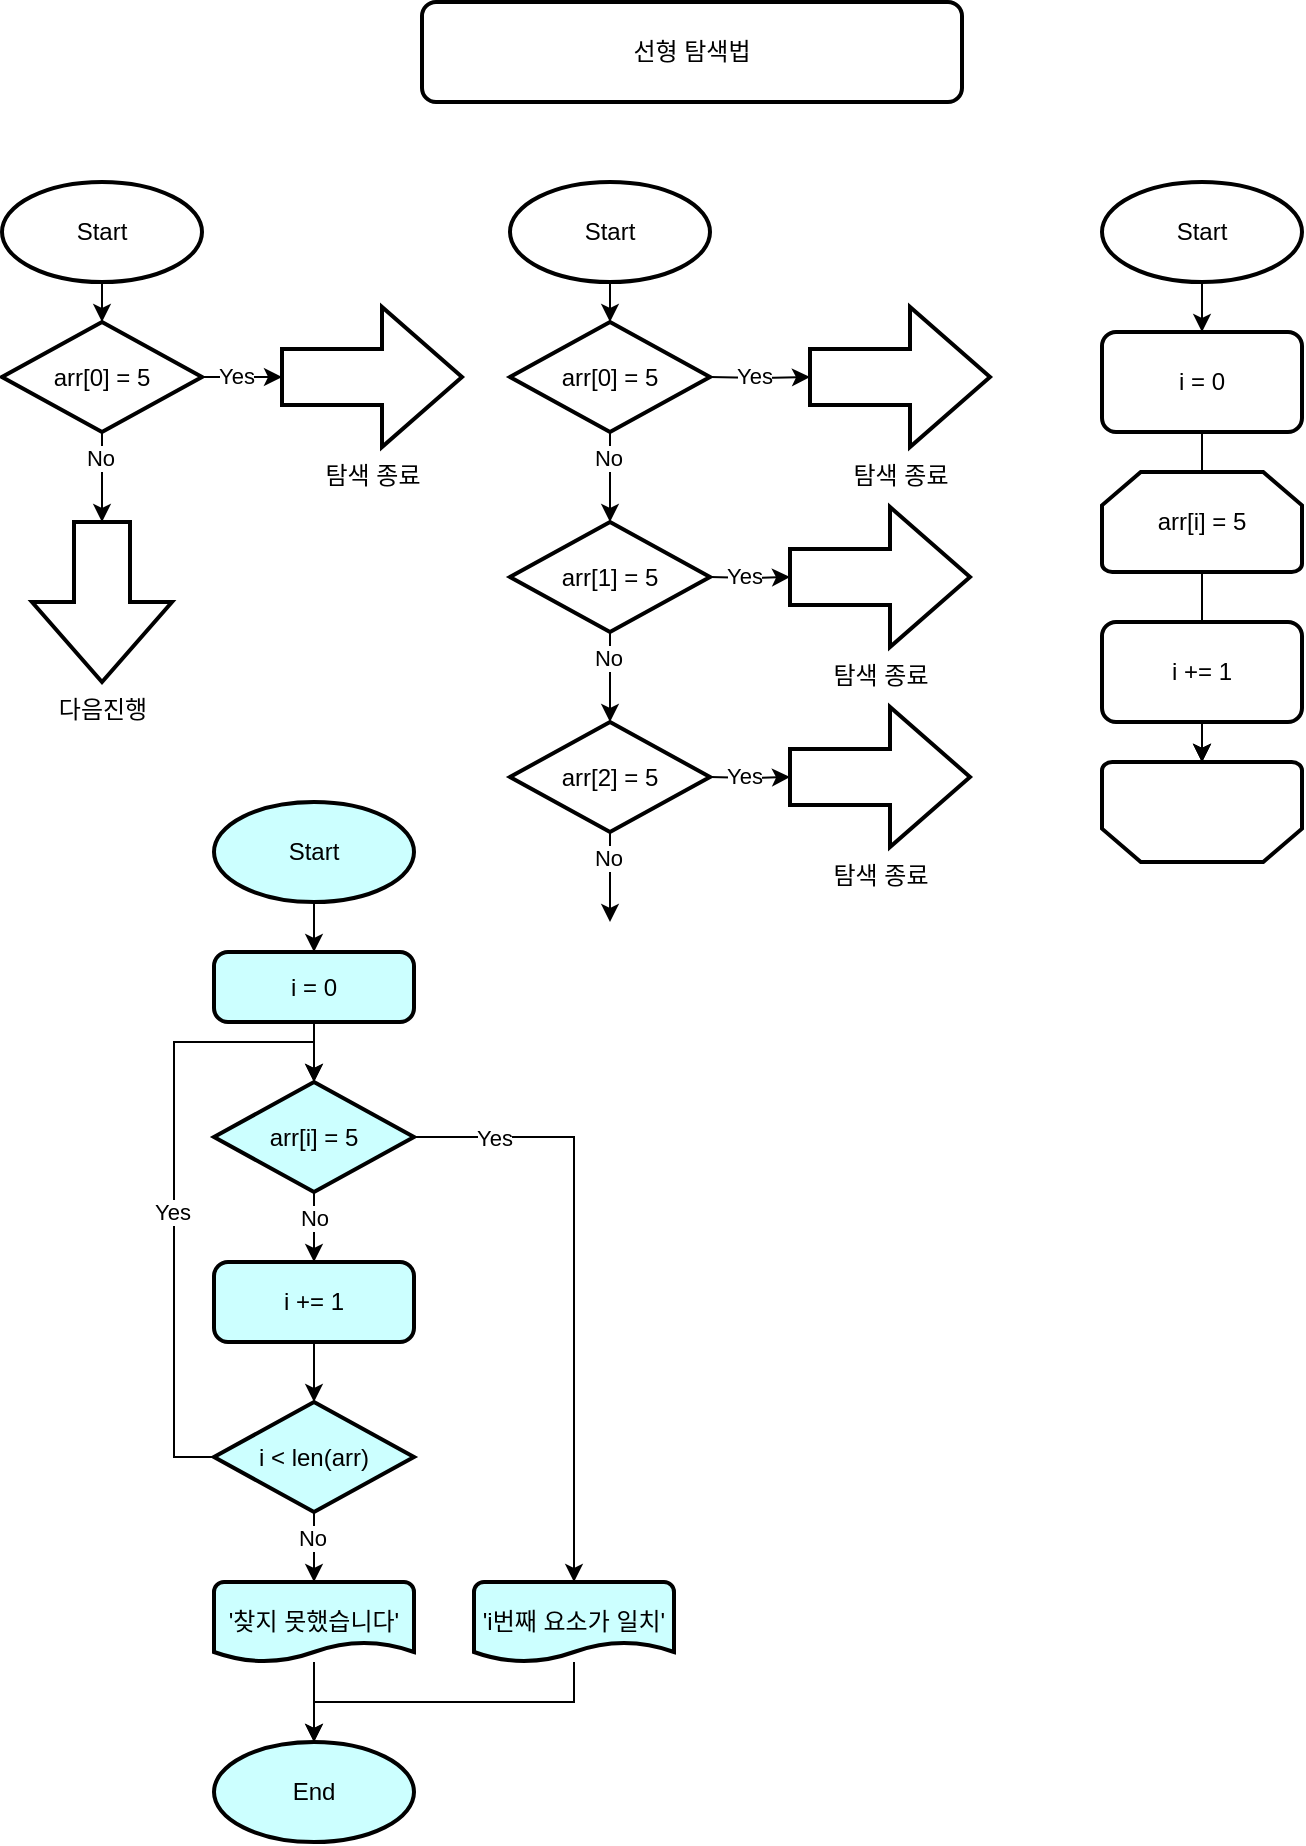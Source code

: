 <mxfile version="16.5.1" type="device"><diagram id="DT0dlWrZ1P6EHhS9E7y3" name="페이지-1"><mxGraphModel dx="638" dy="811" grid="1" gridSize="10" guides="1" tooltips="1" connect="1" arrows="1" fold="1" page="1" pageScale="1" pageWidth="827" pageHeight="1169" math="0" shadow="0"><root><mxCell id="0"/><mxCell id="1" parent="0"/><mxCell id="kinlsk4jrxkKvk0s5QNc-42" style="edgeStyle=orthogonalEdgeStyle;rounded=0;orthogonalLoop=1;jettySize=auto;html=1;" edge="1" parent="1" source="kinlsk4jrxkKvk0s5QNc-39" target="kinlsk4jrxkKvk0s5QNc-40"><mxGeometry relative="1" as="geometry"/></mxCell><mxCell id="kinlsk4jrxkKvk0s5QNc-1" value="선형 탐색법" style="rounded=1;whiteSpace=wrap;html=1;absoluteArcSize=1;arcSize=14;strokeWidth=2;" vertex="1" parent="1"><mxGeometry x="250" y="30" width="270" height="50" as="geometry"/></mxCell><mxCell id="kinlsk4jrxkKvk0s5QNc-6" style="edgeStyle=orthogonalEdgeStyle;rounded=0;orthogonalLoop=1;jettySize=auto;html=1;entryX=0.5;entryY=0;entryDx=0;entryDy=0;entryPerimeter=0;" edge="1" parent="1" source="kinlsk4jrxkKvk0s5QNc-2" target="kinlsk4jrxkKvk0s5QNc-3"><mxGeometry relative="1" as="geometry"/></mxCell><mxCell id="kinlsk4jrxkKvk0s5QNc-2" value="Start" style="strokeWidth=2;html=1;shape=mxgraph.flowchart.start_1;whiteSpace=wrap;" vertex="1" parent="1"><mxGeometry x="40" y="120" width="100" height="50" as="geometry"/></mxCell><mxCell id="kinlsk4jrxkKvk0s5QNc-7" style="edgeStyle=orthogonalEdgeStyle;rounded=0;orthogonalLoop=1;jettySize=auto;html=1;entryX=0;entryY=0.5;entryDx=0;entryDy=0;entryPerimeter=0;" edge="1" parent="1" source="kinlsk4jrxkKvk0s5QNc-3" target="kinlsk4jrxkKvk0s5QNc-5"><mxGeometry relative="1" as="geometry"/></mxCell><mxCell id="kinlsk4jrxkKvk0s5QNc-9" value="No" style="edgeLabel;html=1;align=center;verticalAlign=middle;resizable=0;points=[];" vertex="1" connectable="0" parent="kinlsk4jrxkKvk0s5QNc-7"><mxGeometry x="-0.447" y="-1" relative="1" as="geometry"><mxPoint as="offset"/></mxGeometry></mxCell><mxCell id="kinlsk4jrxkKvk0s5QNc-8" style="edgeStyle=orthogonalEdgeStyle;rounded=0;orthogonalLoop=1;jettySize=auto;html=1;entryX=0;entryY=0.5;entryDx=0;entryDy=0;entryPerimeter=0;" edge="1" parent="1" source="kinlsk4jrxkKvk0s5QNc-3" target="kinlsk4jrxkKvk0s5QNc-4"><mxGeometry relative="1" as="geometry"/></mxCell><mxCell id="kinlsk4jrxkKvk0s5QNc-10" value="Yes" style="edgeLabel;html=1;align=center;verticalAlign=middle;resizable=0;points=[];" vertex="1" connectable="0" parent="kinlsk4jrxkKvk0s5QNc-8"><mxGeometry x="-0.156" y="1" relative="1" as="geometry"><mxPoint as="offset"/></mxGeometry></mxCell><mxCell id="kinlsk4jrxkKvk0s5QNc-3" value="arr[0] = 5" style="strokeWidth=2;html=1;shape=mxgraph.flowchart.decision;whiteSpace=wrap;" vertex="1" parent="1"><mxGeometry x="40" y="190" width="100" height="55" as="geometry"/></mxCell><mxCell id="kinlsk4jrxkKvk0s5QNc-4" value="탐색 종료" style="verticalLabelPosition=bottom;verticalAlign=top;html=1;strokeWidth=2;shape=mxgraph.arrows2.arrow;dy=0.6;dx=40;notch=0;" vertex="1" parent="1"><mxGeometry x="180" y="182.5" width="90" height="70" as="geometry"/></mxCell><mxCell id="kinlsk4jrxkKvk0s5QNc-5" value="다음진행" style="verticalLabelPosition=bottom;verticalAlign=top;html=1;strokeWidth=2;shape=mxgraph.arrows2.arrow;dy=0.6;dx=40;notch=0;direction=south;" vertex="1" parent="1"><mxGeometry x="55" y="290" width="70" height="80" as="geometry"/></mxCell><mxCell id="kinlsk4jrxkKvk0s5QNc-11" style="edgeStyle=orthogonalEdgeStyle;rounded=0;orthogonalLoop=1;jettySize=auto;html=1;entryX=0.5;entryY=0;entryDx=0;entryDy=0;entryPerimeter=0;" edge="1" parent="1" source="kinlsk4jrxkKvk0s5QNc-12" target="kinlsk4jrxkKvk0s5QNc-17"><mxGeometry relative="1" as="geometry"/></mxCell><mxCell id="kinlsk4jrxkKvk0s5QNc-12" value="Start" style="strokeWidth=2;html=1;shape=mxgraph.flowchart.start_1;whiteSpace=wrap;" vertex="1" parent="1"><mxGeometry x="294" y="120" width="100" height="50" as="geometry"/></mxCell><mxCell id="kinlsk4jrxkKvk0s5QNc-13" style="edgeStyle=orthogonalEdgeStyle;rounded=0;orthogonalLoop=1;jettySize=auto;html=1;entryX=0;entryY=0.5;entryDx=0;entryDy=0;entryPerimeter=0;" edge="1" parent="1" source="kinlsk4jrxkKvk0s5QNc-17"><mxGeometry relative="1" as="geometry"><mxPoint x="344" y="290.0" as="targetPoint"/></mxGeometry></mxCell><mxCell id="kinlsk4jrxkKvk0s5QNc-14" value="No" style="edgeLabel;html=1;align=center;verticalAlign=middle;resizable=0;points=[];" vertex="1" connectable="0" parent="kinlsk4jrxkKvk0s5QNc-13"><mxGeometry x="-0.447" y="-1" relative="1" as="geometry"><mxPoint as="offset"/></mxGeometry></mxCell><mxCell id="kinlsk4jrxkKvk0s5QNc-17" value="arr[0] = 5" style="strokeWidth=2;html=1;shape=mxgraph.flowchart.decision;whiteSpace=wrap;" vertex="1" parent="1"><mxGeometry x="294" y="190" width="100" height="55" as="geometry"/></mxCell><mxCell id="kinlsk4jrxkKvk0s5QNc-18" style="edgeStyle=orthogonalEdgeStyle;rounded=0;orthogonalLoop=1;jettySize=auto;html=1;entryX=0;entryY=0.5;entryDx=0;entryDy=0;entryPerimeter=0;" edge="1" parent="1" source="kinlsk4jrxkKvk0s5QNc-20"><mxGeometry relative="1" as="geometry"><mxPoint x="344" y="390.0" as="targetPoint"/></mxGeometry></mxCell><mxCell id="kinlsk4jrxkKvk0s5QNc-19" value="No" style="edgeLabel;html=1;align=center;verticalAlign=middle;resizable=0;points=[];" vertex="1" connectable="0" parent="kinlsk4jrxkKvk0s5QNc-18"><mxGeometry x="-0.447" y="-1" relative="1" as="geometry"><mxPoint as="offset"/></mxGeometry></mxCell><mxCell id="kinlsk4jrxkKvk0s5QNc-20" value="arr[1] = 5" style="strokeWidth=2;html=1;shape=mxgraph.flowchart.decision;whiteSpace=wrap;" vertex="1" parent="1"><mxGeometry x="294" y="290" width="100" height="55" as="geometry"/></mxCell><mxCell id="kinlsk4jrxkKvk0s5QNc-21" style="edgeStyle=orthogonalEdgeStyle;rounded=0;orthogonalLoop=1;jettySize=auto;html=1;entryX=0;entryY=0.5;entryDx=0;entryDy=0;entryPerimeter=0;" edge="1" parent="1" source="kinlsk4jrxkKvk0s5QNc-23"><mxGeometry relative="1" as="geometry"><mxPoint x="344" y="490.0" as="targetPoint"/></mxGeometry></mxCell><mxCell id="kinlsk4jrxkKvk0s5QNc-22" value="No" style="edgeLabel;html=1;align=center;verticalAlign=middle;resizable=0;points=[];" vertex="1" connectable="0" parent="kinlsk4jrxkKvk0s5QNc-21"><mxGeometry x="-0.447" y="-1" relative="1" as="geometry"><mxPoint as="offset"/></mxGeometry></mxCell><mxCell id="kinlsk4jrxkKvk0s5QNc-23" value="arr[2] = 5" style="strokeWidth=2;html=1;shape=mxgraph.flowchart.decision;whiteSpace=wrap;" vertex="1" parent="1"><mxGeometry x="294" y="390" width="100" height="55" as="geometry"/></mxCell><mxCell id="kinlsk4jrxkKvk0s5QNc-24" style="edgeStyle=orthogonalEdgeStyle;rounded=0;orthogonalLoop=1;jettySize=auto;html=1;entryX=0;entryY=0.5;entryDx=0;entryDy=0;entryPerimeter=0;" edge="1" parent="1" target="kinlsk4jrxkKvk0s5QNc-26"><mxGeometry relative="1" as="geometry"><mxPoint x="394" y="317.5" as="sourcePoint"/></mxGeometry></mxCell><mxCell id="kinlsk4jrxkKvk0s5QNc-25" value="Yes" style="edgeLabel;html=1;align=center;verticalAlign=middle;resizable=0;points=[];" vertex="1" connectable="0" parent="kinlsk4jrxkKvk0s5QNc-24"><mxGeometry x="-0.156" y="1" relative="1" as="geometry"><mxPoint as="offset"/></mxGeometry></mxCell><mxCell id="kinlsk4jrxkKvk0s5QNc-26" value="탐색 종료" style="verticalLabelPosition=bottom;verticalAlign=top;html=1;strokeWidth=2;shape=mxgraph.arrows2.arrow;dy=0.6;dx=40;notch=0;" vertex="1" parent="1"><mxGeometry x="434" y="282.5" width="90" height="70" as="geometry"/></mxCell><mxCell id="kinlsk4jrxkKvk0s5QNc-27" style="edgeStyle=orthogonalEdgeStyle;rounded=0;orthogonalLoop=1;jettySize=auto;html=1;entryX=0;entryY=0.5;entryDx=0;entryDy=0;entryPerimeter=0;" edge="1" parent="1" target="kinlsk4jrxkKvk0s5QNc-29"><mxGeometry relative="1" as="geometry"><mxPoint x="394" y="417.5" as="sourcePoint"/></mxGeometry></mxCell><mxCell id="kinlsk4jrxkKvk0s5QNc-28" value="Yes" style="edgeLabel;html=1;align=center;verticalAlign=middle;resizable=0;points=[];" vertex="1" connectable="0" parent="kinlsk4jrxkKvk0s5QNc-27"><mxGeometry x="-0.156" y="1" relative="1" as="geometry"><mxPoint as="offset"/></mxGeometry></mxCell><mxCell id="kinlsk4jrxkKvk0s5QNc-29" value="탐색 종료" style="verticalLabelPosition=bottom;verticalAlign=top;html=1;strokeWidth=2;shape=mxgraph.arrows2.arrow;dy=0.6;dx=40;notch=0;" vertex="1" parent="1"><mxGeometry x="434" y="382.5" width="90" height="70" as="geometry"/></mxCell><mxCell id="kinlsk4jrxkKvk0s5QNc-30" style="edgeStyle=orthogonalEdgeStyle;rounded=0;orthogonalLoop=1;jettySize=auto;html=1;entryX=0;entryY=0.5;entryDx=0;entryDy=0;entryPerimeter=0;" edge="1" parent="1" target="kinlsk4jrxkKvk0s5QNc-32"><mxGeometry relative="1" as="geometry"><mxPoint x="394" y="217.5" as="sourcePoint"/></mxGeometry></mxCell><mxCell id="kinlsk4jrxkKvk0s5QNc-31" value="Yes" style="edgeLabel;html=1;align=center;verticalAlign=middle;resizable=0;points=[];" vertex="1" connectable="0" parent="kinlsk4jrxkKvk0s5QNc-30"><mxGeometry x="-0.156" y="1" relative="1" as="geometry"><mxPoint as="offset"/></mxGeometry></mxCell><mxCell id="kinlsk4jrxkKvk0s5QNc-32" value="탐색 종료" style="verticalLabelPosition=bottom;verticalAlign=top;html=1;strokeWidth=2;shape=mxgraph.arrows2.arrow;dy=0.6;dx=40;notch=0;" vertex="1" parent="1"><mxGeometry x="444" y="182.5" width="90" height="70" as="geometry"/></mxCell><mxCell id="kinlsk4jrxkKvk0s5QNc-43" value="" style="edgeStyle=orthogonalEdgeStyle;rounded=0;orthogonalLoop=1;jettySize=auto;html=1;" edge="1" parent="1" source="kinlsk4jrxkKvk0s5QNc-34" target="kinlsk4jrxkKvk0s5QNc-40"><mxGeometry relative="1" as="geometry"/></mxCell><mxCell id="kinlsk4jrxkKvk0s5QNc-34" value="arr[i] = 5" style="strokeWidth=2;html=1;shape=mxgraph.flowchart.loop_limit;whiteSpace=wrap;" vertex="1" parent="1"><mxGeometry x="590" y="265" width="100" height="50" as="geometry"/></mxCell><mxCell id="kinlsk4jrxkKvk0s5QNc-45" value="" style="edgeStyle=orthogonalEdgeStyle;rounded=0;orthogonalLoop=1;jettySize=auto;html=1;" edge="1" parent="1" source="kinlsk4jrxkKvk0s5QNc-37" target="kinlsk4jrxkKvk0s5QNc-40"><mxGeometry relative="1" as="geometry"/></mxCell><mxCell id="kinlsk4jrxkKvk0s5QNc-37" value="i += 1" style="rounded=1;whiteSpace=wrap;html=1;absoluteArcSize=1;arcSize=14;strokeWidth=2;" vertex="1" parent="1"><mxGeometry x="590" y="340" width="100" height="50" as="geometry"/></mxCell><mxCell id="kinlsk4jrxkKvk0s5QNc-41" style="edgeStyle=orthogonalEdgeStyle;rounded=0;orthogonalLoop=1;jettySize=auto;html=1;entryX=0.5;entryY=0;entryDx=0;entryDy=0;" edge="1" parent="1" source="kinlsk4jrxkKvk0s5QNc-38" target="kinlsk4jrxkKvk0s5QNc-39"><mxGeometry relative="1" as="geometry"/></mxCell><mxCell id="kinlsk4jrxkKvk0s5QNc-38" value="Start" style="strokeWidth=2;html=1;shape=mxgraph.flowchart.start_1;whiteSpace=wrap;" vertex="1" parent="1"><mxGeometry x="590" y="120" width="100" height="50" as="geometry"/></mxCell><mxCell id="kinlsk4jrxkKvk0s5QNc-39" value="i = 0" style="rounded=1;whiteSpace=wrap;html=1;absoluteArcSize=1;arcSize=14;strokeWidth=2;" vertex="1" parent="1"><mxGeometry x="590" y="195" width="100" height="50" as="geometry"/></mxCell><mxCell id="kinlsk4jrxkKvk0s5QNc-40" value="" style="strokeWidth=2;html=1;shape=mxgraph.flowchart.loop_limit;whiteSpace=wrap;direction=west;" vertex="1" parent="1"><mxGeometry x="590" y="410" width="100" height="50" as="geometry"/></mxCell><mxCell id="kinlsk4jrxkKvk0s5QNc-46" style="edgeStyle=orthogonalEdgeStyle;rounded=0;orthogonalLoop=1;jettySize=auto;html=1;entryX=0.5;entryY=0;entryDx=0;entryDy=0;fillColor=#CCFFFF;" edge="1" parent="1" source="kinlsk4jrxkKvk0s5QNc-47" target="kinlsk4jrxkKvk0s5QNc-48"><mxGeometry relative="1" as="geometry"/></mxCell><mxCell id="kinlsk4jrxkKvk0s5QNc-47" value="Start" style="strokeWidth=2;html=1;shape=mxgraph.flowchart.start_1;whiteSpace=wrap;fillColor=#CCFFFF;" vertex="1" parent="1"><mxGeometry x="146" y="430" width="100" height="50" as="geometry"/></mxCell><mxCell id="kinlsk4jrxkKvk0s5QNc-53" style="edgeStyle=orthogonalEdgeStyle;rounded=0;orthogonalLoop=1;jettySize=auto;html=1;entryX=0.5;entryY=0;entryDx=0;entryDy=0;entryPerimeter=0;fillColor=#CCFFFF;" edge="1" parent="1" source="kinlsk4jrxkKvk0s5QNc-48" target="kinlsk4jrxkKvk0s5QNc-49"><mxGeometry relative="1" as="geometry"/></mxCell><mxCell id="kinlsk4jrxkKvk0s5QNc-48" value="i = 0" style="rounded=1;whiteSpace=wrap;html=1;absoluteArcSize=1;arcSize=14;strokeWidth=2;fillColor=#CCFFFF;" vertex="1" parent="1"><mxGeometry x="146" y="505" width="100" height="35" as="geometry"/></mxCell><mxCell id="kinlsk4jrxkKvk0s5QNc-54" style="edgeStyle=orthogonalEdgeStyle;rounded=0;orthogonalLoop=1;jettySize=auto;html=1;fillColor=#CCFFFF;" edge="1" parent="1" source="kinlsk4jrxkKvk0s5QNc-49" target="kinlsk4jrxkKvk0s5QNc-50"><mxGeometry relative="1" as="geometry"/></mxCell><mxCell id="kinlsk4jrxkKvk0s5QNc-61" value="No" style="edgeLabel;html=1;align=center;verticalAlign=middle;resizable=0;points=[];fillColor=#CCFFFF;" vertex="1" connectable="0" parent="kinlsk4jrxkKvk0s5QNc-54"><mxGeometry x="-0.441" relative="1" as="geometry"><mxPoint as="offset"/></mxGeometry></mxCell><mxCell id="kinlsk4jrxkKvk0s5QNc-58" style="edgeStyle=orthogonalEdgeStyle;rounded=0;orthogonalLoop=1;jettySize=auto;html=1;fillColor=#CCFFFF;" edge="1" parent="1" source="kinlsk4jrxkKvk0s5QNc-49" target="kinlsk4jrxkKvk0s5QNc-63"><mxGeometry relative="1" as="geometry"><mxPoint x="306" y="597.5" as="targetPoint"/></mxGeometry></mxCell><mxCell id="kinlsk4jrxkKvk0s5QNc-62" value="Yes" style="edgeLabel;html=1;align=center;verticalAlign=middle;resizable=0;points=[];fillColor=#CCFFFF;" vertex="1" connectable="0" parent="kinlsk4jrxkKvk0s5QNc-58"><mxGeometry x="-0.399" relative="1" as="geometry"><mxPoint x="-40" y="-11" as="offset"/></mxGeometry></mxCell><mxCell id="kinlsk4jrxkKvk0s5QNc-49" value="arr[i] = 5" style="strokeWidth=2;html=1;shape=mxgraph.flowchart.decision;whiteSpace=wrap;fillColor=#CCFFFF;" vertex="1" parent="1"><mxGeometry x="146" y="570" width="100" height="55" as="geometry"/></mxCell><mxCell id="kinlsk4jrxkKvk0s5QNc-55" style="edgeStyle=orthogonalEdgeStyle;rounded=0;orthogonalLoop=1;jettySize=auto;html=1;fillColor=#CCFFFF;" edge="1" parent="1" source="kinlsk4jrxkKvk0s5QNc-50" target="kinlsk4jrxkKvk0s5QNc-51"><mxGeometry relative="1" as="geometry"/></mxCell><mxCell id="kinlsk4jrxkKvk0s5QNc-50" value="i += 1" style="rounded=1;whiteSpace=wrap;html=1;absoluteArcSize=1;arcSize=14;strokeWidth=2;fillColor=#CCFFFF;" vertex="1" parent="1"><mxGeometry x="146" y="660" width="100" height="40" as="geometry"/></mxCell><mxCell id="kinlsk4jrxkKvk0s5QNc-56" style="edgeStyle=orthogonalEdgeStyle;rounded=0;orthogonalLoop=1;jettySize=auto;html=1;fillColor=#CCFFFF;" edge="1" parent="1" source="kinlsk4jrxkKvk0s5QNc-51" target="kinlsk4jrxkKvk0s5QNc-52"><mxGeometry relative="1" as="geometry"/></mxCell><mxCell id="kinlsk4jrxkKvk0s5QNc-59" value="No" style="edgeLabel;html=1;align=center;verticalAlign=middle;resizable=0;points=[];fillColor=#CCFFFF;" vertex="1" connectable="0" parent="kinlsk4jrxkKvk0s5QNc-56"><mxGeometry x="-0.412" y="-1" relative="1" as="geometry"><mxPoint as="offset"/></mxGeometry></mxCell><mxCell id="kinlsk4jrxkKvk0s5QNc-57" style="edgeStyle=orthogonalEdgeStyle;rounded=0;orthogonalLoop=1;jettySize=auto;html=1;entryX=0.5;entryY=0;entryDx=0;entryDy=0;entryPerimeter=0;fillColor=#CCFFFF;" edge="1" parent="1" source="kinlsk4jrxkKvk0s5QNc-51" target="kinlsk4jrxkKvk0s5QNc-49"><mxGeometry relative="1" as="geometry"><Array as="points"><mxPoint x="126" y="758"/><mxPoint x="126" y="550"/><mxPoint x="196" y="550"/></Array></mxGeometry></mxCell><mxCell id="kinlsk4jrxkKvk0s5QNc-60" value="Yes" style="edgeLabel;html=1;align=center;verticalAlign=middle;resizable=0;points=[];fillColor=#CCFFFF;" vertex="1" connectable="0" parent="kinlsk4jrxkKvk0s5QNc-57"><mxGeometry x="-0.1" y="1" relative="1" as="geometry"><mxPoint as="offset"/></mxGeometry></mxCell><mxCell id="kinlsk4jrxkKvk0s5QNc-51" value="i &amp;lt; len(arr)" style="strokeWidth=2;html=1;shape=mxgraph.flowchart.decision;whiteSpace=wrap;fillColor=#CCFFFF;" vertex="1" parent="1"><mxGeometry x="146" y="730" width="100" height="55" as="geometry"/></mxCell><mxCell id="kinlsk4jrxkKvk0s5QNc-65" style="edgeStyle=orthogonalEdgeStyle;rounded=0;orthogonalLoop=1;jettySize=auto;html=1;fillColor=#CCFFFF;" edge="1" parent="1" source="kinlsk4jrxkKvk0s5QNc-52" target="kinlsk4jrxkKvk0s5QNc-64"><mxGeometry relative="1" as="geometry"/></mxCell><mxCell id="kinlsk4jrxkKvk0s5QNc-52" value="'찾지 못했습니다'" style="strokeWidth=2;html=1;shape=mxgraph.flowchart.document2;whiteSpace=wrap;size=0.25;fillColor=#CCFFFF;" vertex="1" parent="1"><mxGeometry x="146" y="820" width="100" height="40" as="geometry"/></mxCell><mxCell id="kinlsk4jrxkKvk0s5QNc-66" style="edgeStyle=orthogonalEdgeStyle;rounded=0;orthogonalLoop=1;jettySize=auto;html=1;fillColor=#CCFFFF;" edge="1" parent="1" source="kinlsk4jrxkKvk0s5QNc-63" target="kinlsk4jrxkKvk0s5QNc-64"><mxGeometry relative="1" as="geometry"><Array as="points"><mxPoint x="326" y="880"/><mxPoint x="196" y="880"/></Array></mxGeometry></mxCell><mxCell id="kinlsk4jrxkKvk0s5QNc-63" value="'i번째 요소가 일치'" style="strokeWidth=2;html=1;shape=mxgraph.flowchart.document2;whiteSpace=wrap;size=0.25;fillColor=#CCFFFF;" vertex="1" parent="1"><mxGeometry x="276" y="820" width="100" height="40" as="geometry"/></mxCell><mxCell id="kinlsk4jrxkKvk0s5QNc-64" value="End" style="strokeWidth=2;html=1;shape=mxgraph.flowchart.start_1;whiteSpace=wrap;fillColor=#CCFFFF;" vertex="1" parent="1"><mxGeometry x="146" y="900" width="100" height="50" as="geometry"/></mxCell></root></mxGraphModel></diagram></mxfile>